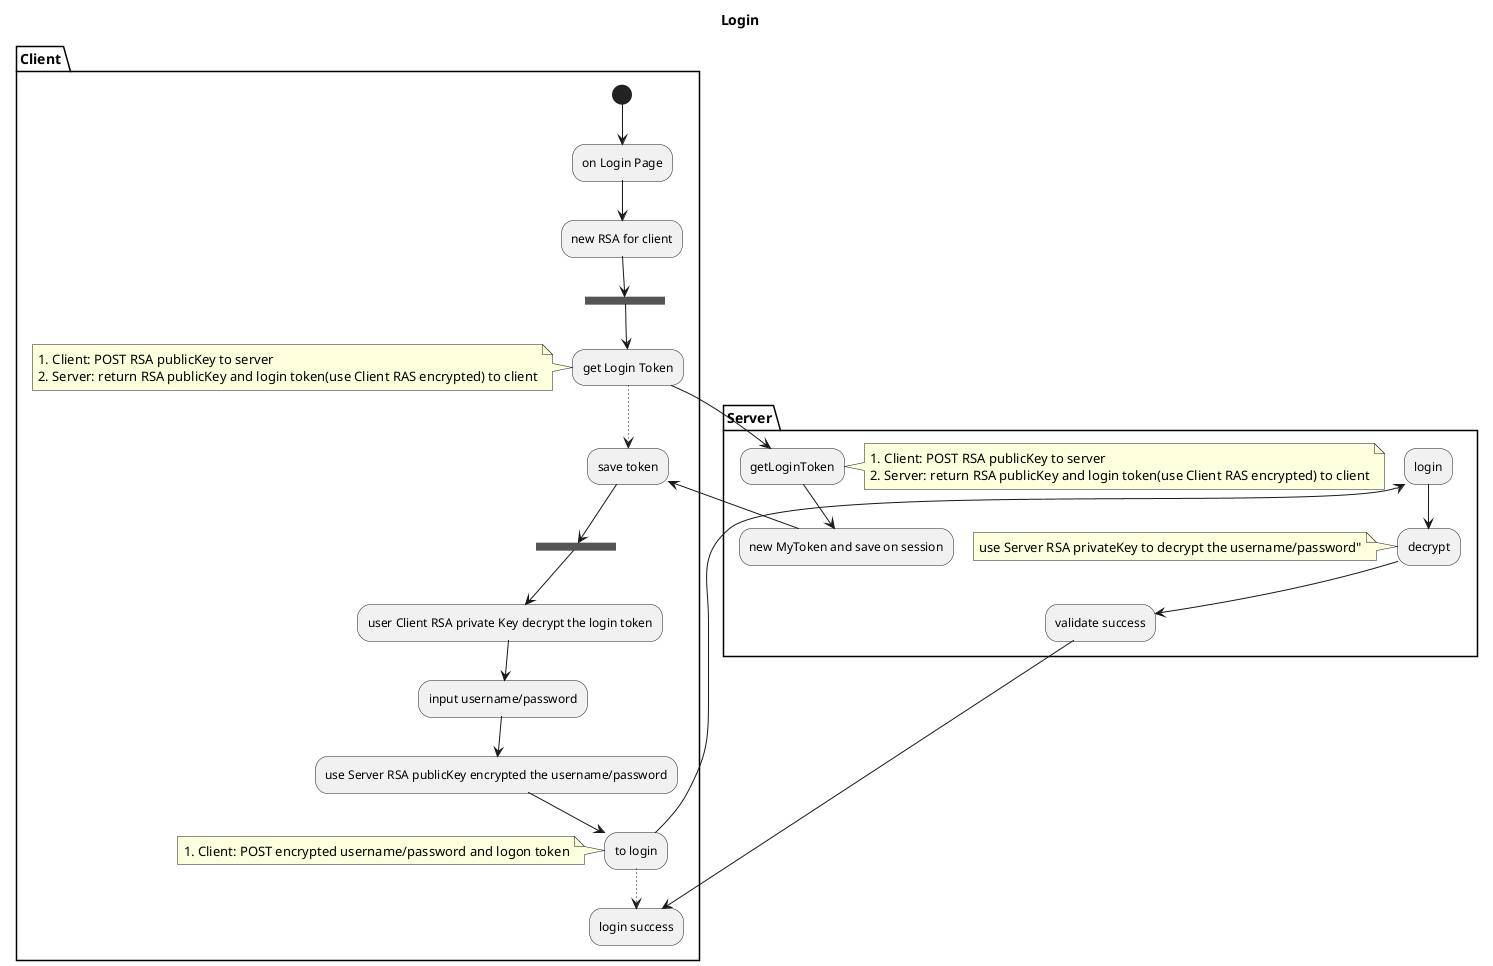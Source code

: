 @startuml
    title Login

    partition Client {
        (*)  --> "on Login Page"
        --> "new RSA for client"
        --> ==S1_START==
        --> "get Login Token"
        note left
             1. Client: POST RSA publicKey to server
             2. Server: return RSA publicKey and login token(use Client RAS encrypted) to client
        end note
        -.> "save token"
        --> ==S1_END==
        --> "user Client RSA private Key decrypt the login token"
        --> "input username/password"
        --> "use Server RSA publicKey encrypted the username/password"
        --> "to login"
        note left
            1. Client: POST encrypted username/password and logon token
        end note
        -.> "login success"
    }
    partition Server {
        "to login" -left-> "login"
        --> "decrypt"
        note left
            use Server RSA privateKey to decrypt the username/password"
        end note
        --> "validate success"
        "validate success" --> "login success"
    }


    partition Server {
        "get Login Token" --> "getLoginToken"
        note right
              1. Client: POST RSA publicKey to server
              2. Server: return RSA publicKey and login token(use Client RAS encrypted) to client
        end note
        --> "new MyToken and save on session"
       "new MyToken and save on session" --> "save token"

    }

@enduml